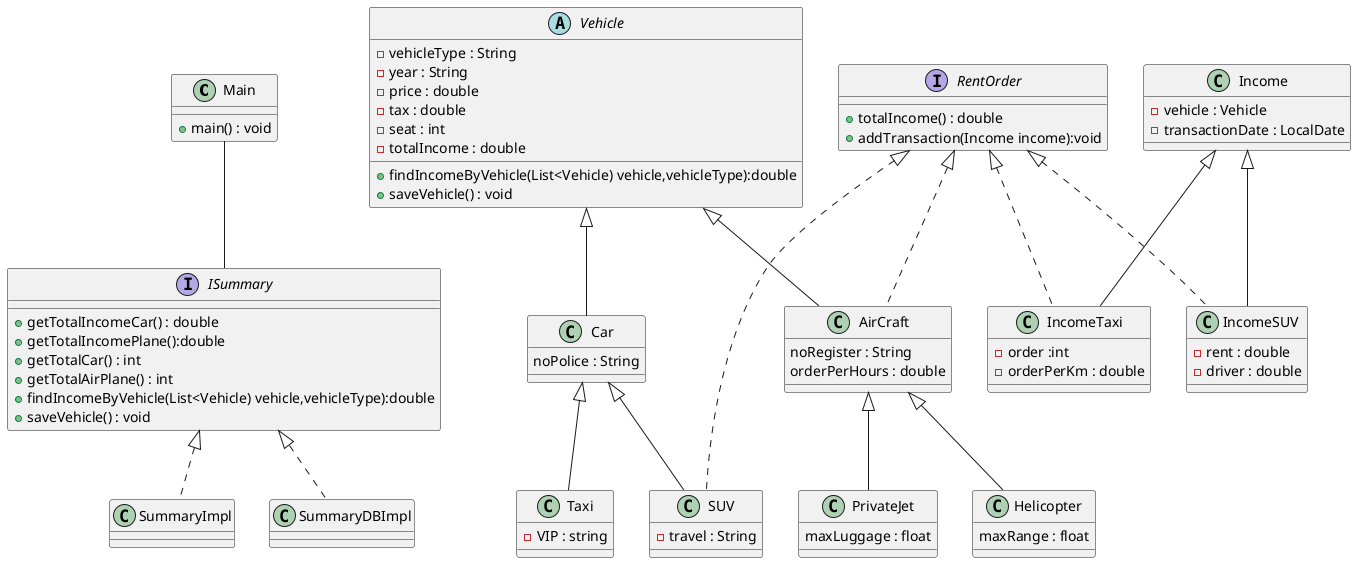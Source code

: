 @startuml 01-solution7


class Main{
    +main() : void
}

Main -- ISummary

interface ISummary{
    +getTotalIncomeCar() : double
    +getTotalIncomePlane():double
    +getTotalCar() : int
    +getTotalAirPlane() : int
    +findIncomeByVehicle(List<Vehicle) vehicle,vehicleType):double
    +saveVehicle() : void
}

class SummaryImpl implements ISummary{

}

class SummaryDBImpl implements ISummary{

}

abstract Vehicle{
    -vehicleType : String
    -year : String
    -price : double
    -tax : double
    -seat : int
    -totalIncome : double
    +findIncomeByVehicle(List<Vehicle) vehicle,vehicleType):double
    +saveVehicle() : void
}

interface RentOrder {
    +totalIncome() : double
    +addTransaction(Income income):void
}

class Car extends Vehicle{
    noPolice : String
}

class SUV extends Car implements RentOrder {
    -travel : String

}

class Taxi extends Car {
    -VIP : string
}

class AirCraft extends Vehicle implements RentOrder{
    noRegister : String
    orderPerHours : double
}

class PrivateJet extends AirCraft {
    maxLuggage : float
}

class Helicopter extends AirCraft {
    maxRange : float
}

class Income {
    -vehicle : Vehicle
    -transactionDate : LocalDate
}

class IncomeTaxi extends Income implements RentOrder{
    -order :int
    -orderPerKm : double
}

class IncomeSUV extends Income implements RentOrder{
    -rent : double
    -driver : double
}


@enduml